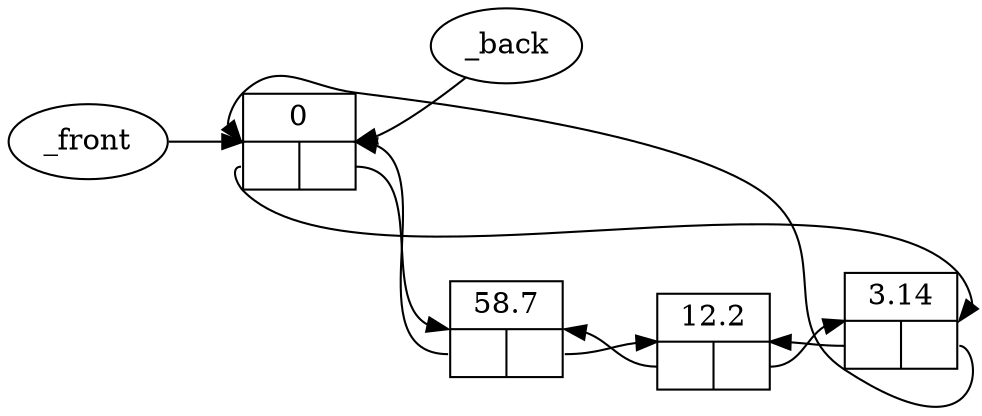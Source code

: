 digraph {
rankdir=LR;
_front [shape=ellipse];
_back [shape=ellipse];
node17334288 [shape=record, label="0 | { <prev> | <next> }"];
node17334320 [shape=record, label="12.2 | { <prev> | <next> }"];
node17334352 [shape=record, label="58.7 | { <prev> | <next> }"];
node17334384 [shape=record, label="3.14 | { <prev> | <next> }"];
_front -> node17334288:w;
node17334288:e -> _back [dir=back];
node17334288:next:e -> node17334352:w;
node17334288:prev:w -> node17334384:e [weight=0];
node17334320:next:e -> node17334384:w;
node17334320:prev:w -> node17334352:e [weight=0];
node17334352:next:e -> node17334320:w;
node17334352:prev:w -> node17334288:e [weight=0];
node17334384:next:e -> node17334288:w;
node17334384:prev:w -> node17334320:e [weight=0];
}
